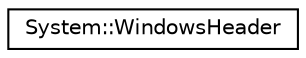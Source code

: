 digraph G
{
  edge [fontname="Helvetica",fontsize="10",labelfontname="Helvetica",labelfontsize="10"];
  node [fontname="Helvetica",fontsize="10",shape=record];
  rankdir="LR";
  Node1 [label="System::WindowsHeader",height=0.2,width=0.4,color="black", fillcolor="white", style="filled",URL="$struct_system_1_1_windows_header.html"];
}
